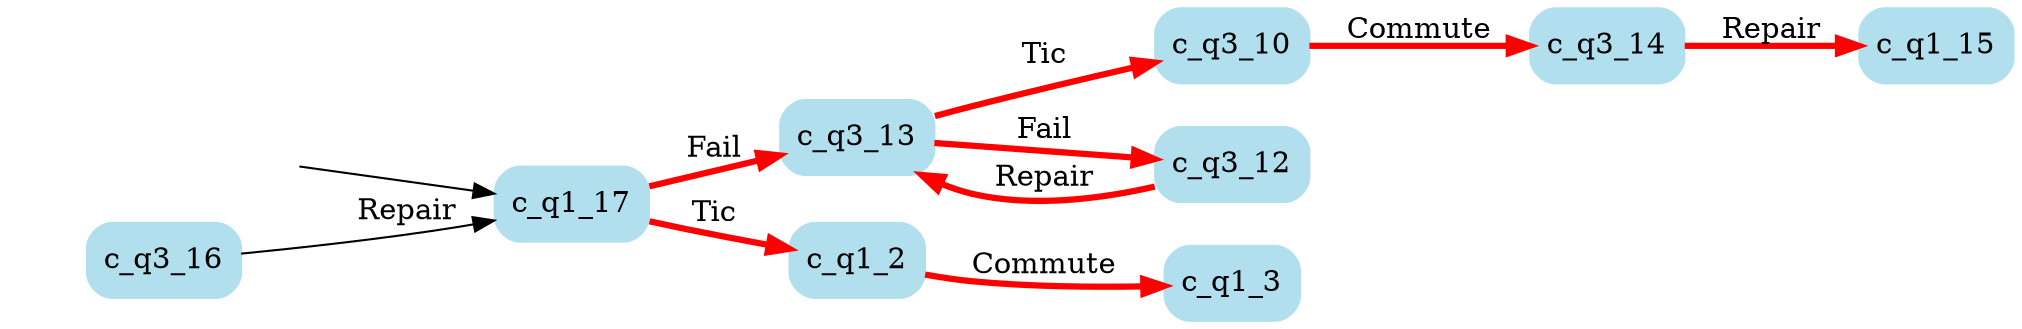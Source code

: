 digraph G {

	rankdir = LR;

	start_c_q1_17[style=invisible];

	node[shape=box, style="rounded, filled", color=lightblue2];

	c_q3_10[label="c_q3_10"];
	c_q3_13[label="c_q3_13"];
	c_q1_3[label="c_q1_3"];
	c_q3_16[label="c_q3_16"];
	c_q1_2[label="c_q1_2"];
	c_q1_15[label="c_q1_15"];
	c_q3_14[label="c_q3_14"];
	c_q1_17[label="c_q1_17"];
	c_q3_12[label="c_q3_12"];

	start_c_q1_17 -> c_q1_17;
	c_q1_17 -> c_q1_2[label="Tic", penwidth=3, color=red];
	c_q1_2 -> c_q1_3[label="Commute", penwidth=3, color=red];
	c_q1_17 -> c_q3_13[label="Fail", penwidth=3, color=red];
	c_q3_13 -> c_q3_10[label="Tic", penwidth=3, color=red];
	c_q3_13 -> c_q3_12[label="Fail", penwidth=3, color=red];
	c_q3_10 -> c_q3_14[label="Commute", penwidth=3, color=red];
	c_q3_12 -> c_q3_13[label="Repair", penwidth=3, color=red];
	c_q3_14 -> c_q1_15[label="Repair", penwidth=3, color=red];
	c_q3_16 -> c_q1_17[label="Repair"];

}